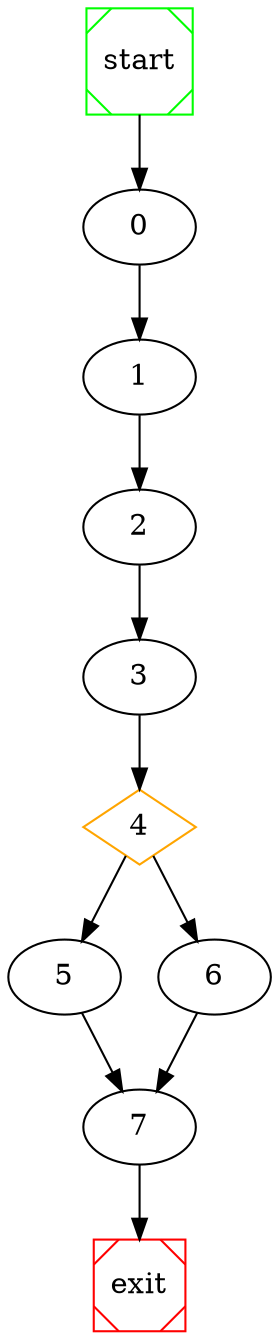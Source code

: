 # dot file created at runtime

digraph G {
	start -> 0;
	0 -> 1 ;
	1 -> 2 ;
	2 -> 3 ;
	4 [shape=diamond, color=orange] ;
	4 -> 5 ;
	4 -> 6 ;
	3 -> 4 ;
	6 -> 7 ;
	5 -> 7 ;
	7 -> exit;

	start [shape=Msquare, color=green];
	exit [shape=Msquare, color=red];
}